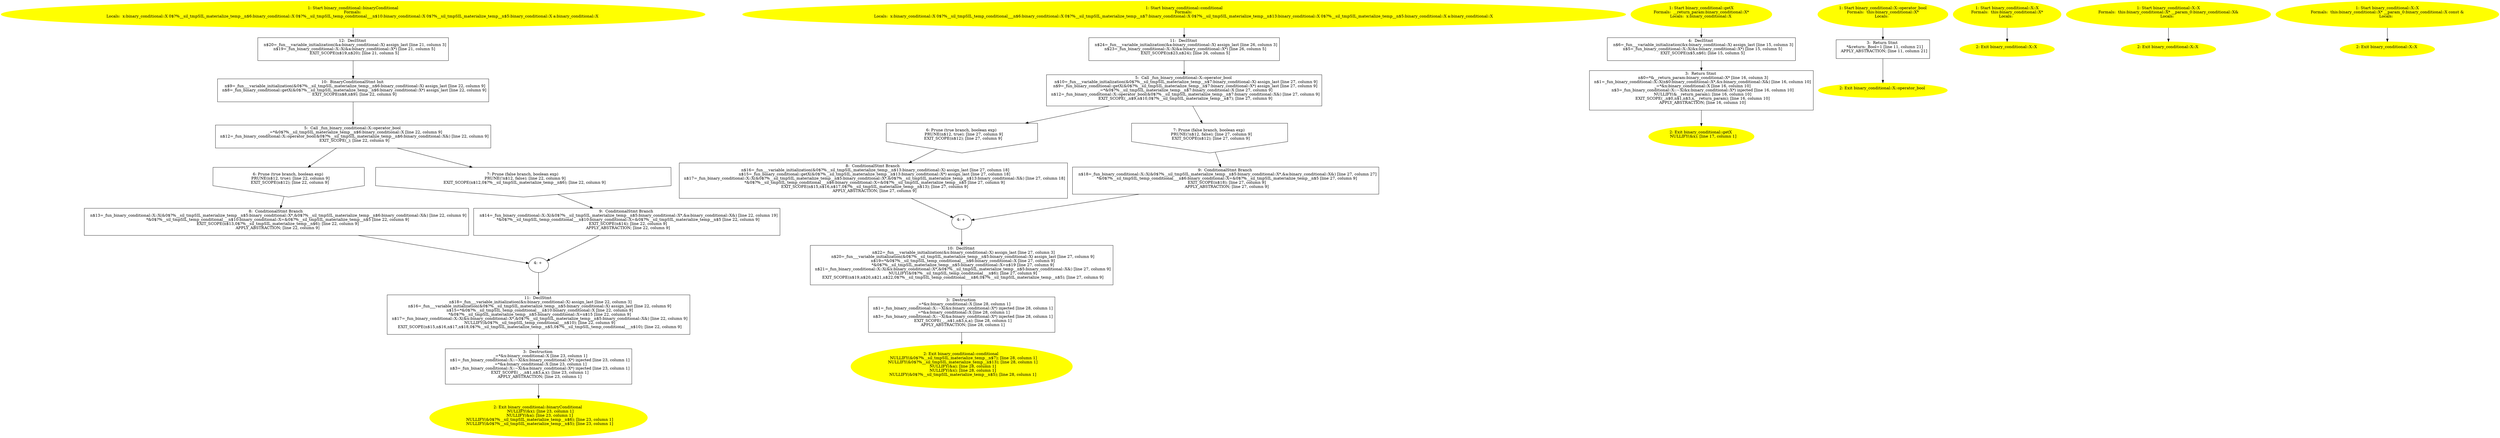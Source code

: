 /* @generated */
digraph cfg {
"binaryConditional#binary_conditional#15641211300815748363.a0f7e256e24b7117cb94c66e5aa27a30_1" [label="1: Start binary_conditional::binaryConditional\nFormals: \nLocals:  x:binary_conditional::X 0$?%__sil_tmpSIL_materialize_temp__n$6:binary_conditional::X 0$?%__sil_tmpSIL_temp_conditional___n$10:binary_conditional::X 0$?%__sil_tmpSIL_materialize_temp__n$5:binary_conditional::X a:binary_conditional::X \n  " color=yellow style=filled]
	

	 "binaryConditional#binary_conditional#15641211300815748363.a0f7e256e24b7117cb94c66e5aa27a30_1" -> "binaryConditional#binary_conditional#15641211300815748363.a0f7e256e24b7117cb94c66e5aa27a30_12" ;
"binaryConditional#binary_conditional#15641211300815748363.a0f7e256e24b7117cb94c66e5aa27a30_2" [label="2: Exit binary_conditional::binaryConditional \n   NULLIFY(&x); [line 23, column 1]\n  NULLIFY(&a); [line 23, column 1]\n  NULLIFY(&0$?%__sil_tmpSIL_materialize_temp__n$6); [line 23, column 1]\n  NULLIFY(&0$?%__sil_tmpSIL_materialize_temp__n$5); [line 23, column 1]\n " color=yellow style=filled]
	

"binaryConditional#binary_conditional#15641211300815748363.a0f7e256e24b7117cb94c66e5aa27a30_3" [label="3:  Destruction \n   _=*&x:binary_conditional::X [line 23, column 1]\n  n$1=_fun_binary_conditional::X::~X(&x:binary_conditional::X*) injected [line 23, column 1]\n  _=*&a:binary_conditional::X [line 23, column 1]\n  n$3=_fun_binary_conditional::X::~X(&a:binary_conditional::X*) injected [line 23, column 1]\n  EXIT_SCOPE(_,_,n$1,n$3,a,x); [line 23, column 1]\n  APPLY_ABSTRACTION; [line 23, column 1]\n " shape="box"]
	

	 "binaryConditional#binary_conditional#15641211300815748363.a0f7e256e24b7117cb94c66e5aa27a30_3" -> "binaryConditional#binary_conditional#15641211300815748363.a0f7e256e24b7117cb94c66e5aa27a30_2" ;
"binaryConditional#binary_conditional#15641211300815748363.a0f7e256e24b7117cb94c66e5aa27a30_4" [label="4: + \n  " ]
	

	 "binaryConditional#binary_conditional#15641211300815748363.a0f7e256e24b7117cb94c66e5aa27a30_4" -> "binaryConditional#binary_conditional#15641211300815748363.a0f7e256e24b7117cb94c66e5aa27a30_11" ;
"binaryConditional#binary_conditional#15641211300815748363.a0f7e256e24b7117cb94c66e5aa27a30_5" [label="5:  Call _fun_binary_conditional::X::operator_bool \n   _=*&0$?%__sil_tmpSIL_materialize_temp__n$6:binary_conditional::X [line 22, column 9]\n  n$12=_fun_binary_conditional::X::operator_bool(&0$?%__sil_tmpSIL_materialize_temp__n$6:binary_conditional::X&) [line 22, column 9]\n  EXIT_SCOPE(_); [line 22, column 9]\n " shape="box"]
	

	 "binaryConditional#binary_conditional#15641211300815748363.a0f7e256e24b7117cb94c66e5aa27a30_5" -> "binaryConditional#binary_conditional#15641211300815748363.a0f7e256e24b7117cb94c66e5aa27a30_6" ;
	 "binaryConditional#binary_conditional#15641211300815748363.a0f7e256e24b7117cb94c66e5aa27a30_5" -> "binaryConditional#binary_conditional#15641211300815748363.a0f7e256e24b7117cb94c66e5aa27a30_7" ;
"binaryConditional#binary_conditional#15641211300815748363.a0f7e256e24b7117cb94c66e5aa27a30_6" [label="6: Prune (true branch, boolean exp) \n   PRUNE(n$12, true); [line 22, column 9]\n  EXIT_SCOPE(n$12); [line 22, column 9]\n " shape="invhouse"]
	

	 "binaryConditional#binary_conditional#15641211300815748363.a0f7e256e24b7117cb94c66e5aa27a30_6" -> "binaryConditional#binary_conditional#15641211300815748363.a0f7e256e24b7117cb94c66e5aa27a30_8" ;
"binaryConditional#binary_conditional#15641211300815748363.a0f7e256e24b7117cb94c66e5aa27a30_7" [label="7: Prune (false branch, boolean exp) \n   PRUNE(!n$12, false); [line 22, column 9]\n  EXIT_SCOPE(n$12,0$?%__sil_tmpSIL_materialize_temp__n$6); [line 22, column 9]\n " shape="invhouse"]
	

	 "binaryConditional#binary_conditional#15641211300815748363.a0f7e256e24b7117cb94c66e5aa27a30_7" -> "binaryConditional#binary_conditional#15641211300815748363.a0f7e256e24b7117cb94c66e5aa27a30_9" ;
"binaryConditional#binary_conditional#15641211300815748363.a0f7e256e24b7117cb94c66e5aa27a30_8" [label="8:  ConditionalStmt Branch \n   n$13=_fun_binary_conditional::X::X(&0$?%__sil_tmpSIL_materialize_temp__n$5:binary_conditional::X*,&0$?%__sil_tmpSIL_materialize_temp__n$6:binary_conditional::X&) [line 22, column 9]\n  *&0$?%__sil_tmpSIL_temp_conditional___n$10:binary_conditional::X=&0$?%__sil_tmpSIL_materialize_temp__n$5 [line 22, column 9]\n  EXIT_SCOPE(n$13,0$?%__sil_tmpSIL_materialize_temp__n$6); [line 22, column 9]\n  APPLY_ABSTRACTION; [line 22, column 9]\n " shape="box"]
	

	 "binaryConditional#binary_conditional#15641211300815748363.a0f7e256e24b7117cb94c66e5aa27a30_8" -> "binaryConditional#binary_conditional#15641211300815748363.a0f7e256e24b7117cb94c66e5aa27a30_4" ;
"binaryConditional#binary_conditional#15641211300815748363.a0f7e256e24b7117cb94c66e5aa27a30_9" [label="9:  ConditionalStmt Branch \n   n$14=_fun_binary_conditional::X::X(&0$?%__sil_tmpSIL_materialize_temp__n$5:binary_conditional::X*,&a:binary_conditional::X&) [line 22, column 19]\n  *&0$?%__sil_tmpSIL_temp_conditional___n$10:binary_conditional::X=&0$?%__sil_tmpSIL_materialize_temp__n$5 [line 22, column 9]\n  EXIT_SCOPE(n$14); [line 22, column 9]\n  APPLY_ABSTRACTION; [line 22, column 9]\n " shape="box"]
	

	 "binaryConditional#binary_conditional#15641211300815748363.a0f7e256e24b7117cb94c66e5aa27a30_9" -> "binaryConditional#binary_conditional#15641211300815748363.a0f7e256e24b7117cb94c66e5aa27a30_4" ;
"binaryConditional#binary_conditional#15641211300815748363.a0f7e256e24b7117cb94c66e5aa27a30_10" [label="10:  BinaryConditionalStmt Init \n   n$9=_fun___variable_initialization(&0$?%__sil_tmpSIL_materialize_temp__n$6:binary_conditional::X) assign_last [line 22, column 9]\n  n$8=_fun_binary_conditional::getX(&0$?%__sil_tmpSIL_materialize_temp__n$6:binary_conditional::X*) assign_last [line 22, column 9]\n  EXIT_SCOPE(n$8,n$9); [line 22, column 9]\n " shape="box"]
	

	 "binaryConditional#binary_conditional#15641211300815748363.a0f7e256e24b7117cb94c66e5aa27a30_10" -> "binaryConditional#binary_conditional#15641211300815748363.a0f7e256e24b7117cb94c66e5aa27a30_5" ;
"binaryConditional#binary_conditional#15641211300815748363.a0f7e256e24b7117cb94c66e5aa27a30_11" [label="11:  DeclStmt \n   n$18=_fun___variable_initialization(&x:binary_conditional::X) assign_last [line 22, column 3]\n  n$16=_fun___variable_initialization(&0$?%__sil_tmpSIL_materialize_temp__n$5:binary_conditional::X) assign_last [line 22, column 9]\n  n$15=*&0$?%__sil_tmpSIL_temp_conditional___n$10:binary_conditional::X [line 22, column 9]\n  *&0$?%__sil_tmpSIL_materialize_temp__n$5:binary_conditional::X=n$15 [line 22, column 9]\n  n$17=_fun_binary_conditional::X::X(&x:binary_conditional::X*,&0$?%__sil_tmpSIL_materialize_temp__n$5:binary_conditional::X&) [line 22, column 9]\n  NULLIFY(&0$?%__sil_tmpSIL_temp_conditional___n$10); [line 22, column 9]\n  EXIT_SCOPE(n$15,n$16,n$17,n$18,0$?%__sil_tmpSIL_materialize_temp__n$5,0$?%__sil_tmpSIL_temp_conditional___n$10); [line 22, column 9]\n " shape="box"]
	

	 "binaryConditional#binary_conditional#15641211300815748363.a0f7e256e24b7117cb94c66e5aa27a30_11" -> "binaryConditional#binary_conditional#15641211300815748363.a0f7e256e24b7117cb94c66e5aa27a30_3" ;
"binaryConditional#binary_conditional#15641211300815748363.a0f7e256e24b7117cb94c66e5aa27a30_12" [label="12:  DeclStmt \n   n$20=_fun___variable_initialization(&a:binary_conditional::X) assign_last [line 21, column 3]\n  n$19=_fun_binary_conditional::X::X(&a:binary_conditional::X*) [line 21, column 5]\n  EXIT_SCOPE(n$19,n$20); [line 21, column 5]\n " shape="box"]
	

	 "binaryConditional#binary_conditional#15641211300815748363.a0f7e256e24b7117cb94c66e5aa27a30_12" -> "binaryConditional#binary_conditional#15641211300815748363.a0f7e256e24b7117cb94c66e5aa27a30_10" ;
"conditional#binary_conditional#4777209206611953450.41decaebdce6325bd31c1d47d4647c45_1" [label="1: Start binary_conditional::conditional\nFormals: \nLocals:  x:binary_conditional::X 0$?%__sil_tmpSIL_temp_conditional___n$6:binary_conditional::X 0$?%__sil_tmpSIL_materialize_temp__n$7:binary_conditional::X 0$?%__sil_tmpSIL_materialize_temp__n$13:binary_conditional::X 0$?%__sil_tmpSIL_materialize_temp__n$5:binary_conditional::X a:binary_conditional::X \n  " color=yellow style=filled]
	

	 "conditional#binary_conditional#4777209206611953450.41decaebdce6325bd31c1d47d4647c45_1" -> "conditional#binary_conditional#4777209206611953450.41decaebdce6325bd31c1d47d4647c45_11" ;
"conditional#binary_conditional#4777209206611953450.41decaebdce6325bd31c1d47d4647c45_2" [label="2: Exit binary_conditional::conditional \n   NULLIFY(&0$?%__sil_tmpSIL_materialize_temp__n$7); [line 28, column 1]\n  NULLIFY(&0$?%__sil_tmpSIL_materialize_temp__n$13); [line 28, column 1]\n  NULLIFY(&a); [line 28, column 1]\n  NULLIFY(&x); [line 28, column 1]\n  NULLIFY(&0$?%__sil_tmpSIL_materialize_temp__n$5); [line 28, column 1]\n " color=yellow style=filled]
	

"conditional#binary_conditional#4777209206611953450.41decaebdce6325bd31c1d47d4647c45_3" [label="3:  Destruction \n   _=*&x:binary_conditional::X [line 28, column 1]\n  n$1=_fun_binary_conditional::X::~X(&x:binary_conditional::X*) injected [line 28, column 1]\n  _=*&a:binary_conditional::X [line 28, column 1]\n  n$3=_fun_binary_conditional::X::~X(&a:binary_conditional::X*) injected [line 28, column 1]\n  EXIT_SCOPE(_,_,n$1,n$3,x,a); [line 28, column 1]\n  APPLY_ABSTRACTION; [line 28, column 1]\n " shape="box"]
	

	 "conditional#binary_conditional#4777209206611953450.41decaebdce6325bd31c1d47d4647c45_3" -> "conditional#binary_conditional#4777209206611953450.41decaebdce6325bd31c1d47d4647c45_2" ;
"conditional#binary_conditional#4777209206611953450.41decaebdce6325bd31c1d47d4647c45_4" [label="4: + \n  " ]
	

	 "conditional#binary_conditional#4777209206611953450.41decaebdce6325bd31c1d47d4647c45_4" -> "conditional#binary_conditional#4777209206611953450.41decaebdce6325bd31c1d47d4647c45_10" ;
"conditional#binary_conditional#4777209206611953450.41decaebdce6325bd31c1d47d4647c45_5" [label="5:  Call _fun_binary_conditional::X::operator_bool \n   n$10=_fun___variable_initialization(&0$?%__sil_tmpSIL_materialize_temp__n$7:binary_conditional::X) assign_last [line 27, column 9]\n  n$9=_fun_binary_conditional::getX(&0$?%__sil_tmpSIL_materialize_temp__n$7:binary_conditional::X*) assign_last [line 27, column 9]\n  _=*&0$?%__sil_tmpSIL_materialize_temp__n$7:binary_conditional::X [line 27, column 9]\n  n$12=_fun_binary_conditional::X::operator_bool(&0$?%__sil_tmpSIL_materialize_temp__n$7:binary_conditional::X&) [line 27, column 9]\n  EXIT_SCOPE(_,n$9,n$10,0$?%__sil_tmpSIL_materialize_temp__n$7); [line 27, column 9]\n " shape="box"]
	

	 "conditional#binary_conditional#4777209206611953450.41decaebdce6325bd31c1d47d4647c45_5" -> "conditional#binary_conditional#4777209206611953450.41decaebdce6325bd31c1d47d4647c45_6" ;
	 "conditional#binary_conditional#4777209206611953450.41decaebdce6325bd31c1d47d4647c45_5" -> "conditional#binary_conditional#4777209206611953450.41decaebdce6325bd31c1d47d4647c45_7" ;
"conditional#binary_conditional#4777209206611953450.41decaebdce6325bd31c1d47d4647c45_6" [label="6: Prune (true branch, boolean exp) \n   PRUNE(n$12, true); [line 27, column 9]\n  EXIT_SCOPE(n$12); [line 27, column 9]\n " shape="invhouse"]
	

	 "conditional#binary_conditional#4777209206611953450.41decaebdce6325bd31c1d47d4647c45_6" -> "conditional#binary_conditional#4777209206611953450.41decaebdce6325bd31c1d47d4647c45_8" ;
"conditional#binary_conditional#4777209206611953450.41decaebdce6325bd31c1d47d4647c45_7" [label="7: Prune (false branch, boolean exp) \n   PRUNE(!n$12, false); [line 27, column 9]\n  EXIT_SCOPE(n$12); [line 27, column 9]\n " shape="invhouse"]
	

	 "conditional#binary_conditional#4777209206611953450.41decaebdce6325bd31c1d47d4647c45_7" -> "conditional#binary_conditional#4777209206611953450.41decaebdce6325bd31c1d47d4647c45_9" ;
"conditional#binary_conditional#4777209206611953450.41decaebdce6325bd31c1d47d4647c45_8" [label="8:  ConditionalStmt Branch \n   n$16=_fun___variable_initialization(&0$?%__sil_tmpSIL_materialize_temp__n$13:binary_conditional::X) assign_last [line 27, column 18]\n  n$15=_fun_binary_conditional::getX(&0$?%__sil_tmpSIL_materialize_temp__n$13:binary_conditional::X*) assign_last [line 27, column 18]\n  n$17=_fun_binary_conditional::X::X(&0$?%__sil_tmpSIL_materialize_temp__n$5:binary_conditional::X*,&0$?%__sil_tmpSIL_materialize_temp__n$13:binary_conditional::X&) [line 27, column 18]\n  *&0$?%__sil_tmpSIL_temp_conditional___n$6:binary_conditional::X=&0$?%__sil_tmpSIL_materialize_temp__n$5 [line 27, column 9]\n  EXIT_SCOPE(n$15,n$16,n$17,0$?%__sil_tmpSIL_materialize_temp__n$13); [line 27, column 9]\n  APPLY_ABSTRACTION; [line 27, column 9]\n " shape="box"]
	

	 "conditional#binary_conditional#4777209206611953450.41decaebdce6325bd31c1d47d4647c45_8" -> "conditional#binary_conditional#4777209206611953450.41decaebdce6325bd31c1d47d4647c45_4" ;
"conditional#binary_conditional#4777209206611953450.41decaebdce6325bd31c1d47d4647c45_9" [label="9:  ConditionalStmt Branch \n   n$18=_fun_binary_conditional::X::X(&0$?%__sil_tmpSIL_materialize_temp__n$5:binary_conditional::X*,&a:binary_conditional::X&) [line 27, column 27]\n  *&0$?%__sil_tmpSIL_temp_conditional___n$6:binary_conditional::X=&0$?%__sil_tmpSIL_materialize_temp__n$5 [line 27, column 9]\n  EXIT_SCOPE(n$18); [line 27, column 9]\n  APPLY_ABSTRACTION; [line 27, column 9]\n " shape="box"]
	

	 "conditional#binary_conditional#4777209206611953450.41decaebdce6325bd31c1d47d4647c45_9" -> "conditional#binary_conditional#4777209206611953450.41decaebdce6325bd31c1d47d4647c45_4" ;
"conditional#binary_conditional#4777209206611953450.41decaebdce6325bd31c1d47d4647c45_10" [label="10:  DeclStmt \n   n$22=_fun___variable_initialization(&x:binary_conditional::X) assign_last [line 27, column 3]\n  n$20=_fun___variable_initialization(&0$?%__sil_tmpSIL_materialize_temp__n$5:binary_conditional::X) assign_last [line 27, column 9]\n  n$19=*&0$?%__sil_tmpSIL_temp_conditional___n$6:binary_conditional::X [line 27, column 9]\n  *&0$?%__sil_tmpSIL_materialize_temp__n$5:binary_conditional::X=n$19 [line 27, column 9]\n  n$21=_fun_binary_conditional::X::X(&x:binary_conditional::X*,&0$?%__sil_tmpSIL_materialize_temp__n$5:binary_conditional::X&) [line 27, column 9]\n  NULLIFY(&0$?%__sil_tmpSIL_temp_conditional___n$6); [line 27, column 9]\n  EXIT_SCOPE(n$19,n$20,n$21,n$22,0$?%__sil_tmpSIL_temp_conditional___n$6,0$?%__sil_tmpSIL_materialize_temp__n$5); [line 27, column 9]\n " shape="box"]
	

	 "conditional#binary_conditional#4777209206611953450.41decaebdce6325bd31c1d47d4647c45_10" -> "conditional#binary_conditional#4777209206611953450.41decaebdce6325bd31c1d47d4647c45_3" ;
"conditional#binary_conditional#4777209206611953450.41decaebdce6325bd31c1d47d4647c45_11" [label="11:  DeclStmt \n   n$24=_fun___variable_initialization(&a:binary_conditional::X) assign_last [line 26, column 3]\n  n$23=_fun_binary_conditional::X::X(&a:binary_conditional::X*) [line 26, column 5]\n  EXIT_SCOPE(n$23,n$24); [line 26, column 5]\n " shape="box"]
	

	 "conditional#binary_conditional#4777209206611953450.41decaebdce6325bd31c1d47d4647c45_11" -> "conditional#binary_conditional#4777209206611953450.41decaebdce6325bd31c1d47d4647c45_5" ;
"getX#binary_conditional(class binary_conditional::X)#7708042186122353096.8825a5a3afa327848f6dcf77ec0e3f60_1" [label="1: Start binary_conditional::getX\nFormals:  __return_param:binary_conditional::X*\nLocals:  x:binary_conditional::X \n  " color=yellow style=filled]
	

	 "getX#binary_conditional(class binary_conditional::X)#7708042186122353096.8825a5a3afa327848f6dcf77ec0e3f60_1" -> "getX#binary_conditional(class binary_conditional::X)#7708042186122353096.8825a5a3afa327848f6dcf77ec0e3f60_4" ;
"getX#binary_conditional(class binary_conditional::X)#7708042186122353096.8825a5a3afa327848f6dcf77ec0e3f60_2" [label="2: Exit binary_conditional::getX \n   NULLIFY(&x); [line 17, column 1]\n " color=yellow style=filled]
	

"getX#binary_conditional(class binary_conditional::X)#7708042186122353096.8825a5a3afa327848f6dcf77ec0e3f60_3" [label="3:  Return Stmt \n   n$0=*&__return_param:binary_conditional::X* [line 16, column 3]\n  n$1=_fun_binary_conditional::X::X(n$0:binary_conditional::X*,&x:binary_conditional::X&) [line 16, column 10]\n  _=*&x:binary_conditional::X [line 16, column 10]\n  n$3=_fun_binary_conditional::X::~X(&x:binary_conditional::X*) injected [line 16, column 10]\n  NULLIFY(&__return_param); [line 16, column 10]\n  EXIT_SCOPE(_,n$0,n$1,n$3,x,__return_param); [line 16, column 10]\n  APPLY_ABSTRACTION; [line 16, column 10]\n " shape="box"]
	

	 "getX#binary_conditional(class binary_conditional::X)#7708042186122353096.8825a5a3afa327848f6dcf77ec0e3f60_3" -> "getX#binary_conditional(class binary_conditional::X)#7708042186122353096.8825a5a3afa327848f6dcf77ec0e3f60_2" ;
"getX#binary_conditional(class binary_conditional::X)#7708042186122353096.8825a5a3afa327848f6dcf77ec0e3f60_4" [label="4:  DeclStmt \n   n$6=_fun___variable_initialization(&x:binary_conditional::X) assign_last [line 15, column 3]\n  n$5=_fun_binary_conditional::X::X(&x:binary_conditional::X*) [line 15, column 5]\n  EXIT_SCOPE(n$5,n$6); [line 15, column 5]\n " shape="box"]
	

	 "getX#binary_conditional(class binary_conditional::X)#7708042186122353096.8825a5a3afa327848f6dcf77ec0e3f60_4" -> "getX#binary_conditional(class binary_conditional::X)#7708042186122353096.8825a5a3afa327848f6dcf77ec0e3f60_3" ;
"operator_bool#X#binary_conditional#(663222161121279878).1074e20ff76c2575638dad4d7c1539a7_1" [label="1: Start binary_conditional::X::operator_bool\nFormals:  this:binary_conditional::X*\nLocals:  \n  " color=yellow style=filled]
	

	 "operator_bool#X#binary_conditional#(663222161121279878).1074e20ff76c2575638dad4d7c1539a7_1" -> "operator_bool#X#binary_conditional#(663222161121279878).1074e20ff76c2575638dad4d7c1539a7_3" ;
"operator_bool#X#binary_conditional#(663222161121279878).1074e20ff76c2575638dad4d7c1539a7_2" [label="2: Exit binary_conditional::X::operator_bool \n  " color=yellow style=filled]
	

"operator_bool#X#binary_conditional#(663222161121279878).1074e20ff76c2575638dad4d7c1539a7_3" [label="3:  Return Stmt \n   *&return:_Bool=1 [line 11, column 21]\n  APPLY_ABSTRACTION; [line 11, column 21]\n " shape="box"]
	

	 "operator_bool#X#binary_conditional#(663222161121279878).1074e20ff76c2575638dad4d7c1539a7_3" -> "operator_bool#X#binary_conditional#(663222161121279878).1074e20ff76c2575638dad4d7c1539a7_2" ;
"X#X#binary_conditional#{14263889156663411855|constexpr}.2259daea109ab4ed7cb747998c1a8b38_1" [label="1: Start binary_conditional::X::X\nFormals:  this:binary_conditional::X*\nLocals:  \n  " color=yellow style=filled]
	

	 "X#X#binary_conditional#{14263889156663411855|constexpr}.2259daea109ab4ed7cb747998c1a8b38_1" -> "X#X#binary_conditional#{14263889156663411855|constexpr}.2259daea109ab4ed7cb747998c1a8b38_2" ;
"X#X#binary_conditional#{14263889156663411855|constexpr}.2259daea109ab4ed7cb747998c1a8b38_2" [label="2: Exit binary_conditional::X::X \n  " color=yellow style=filled]
	

"X#X#binary_conditional#{984623546922473120|constexpr}.75245961304dd439037ceba4c9251935_1" [label="1: Start binary_conditional::X::X\nFormals:  this:binary_conditional::X* __param_0:binary_conditional::X&\nLocals:  \n  " color=yellow style=filled]
	

	 "X#X#binary_conditional#{984623546922473120|constexpr}.75245961304dd439037ceba4c9251935_1" -> "X#X#binary_conditional#{984623546922473120|constexpr}.75245961304dd439037ceba4c9251935_2" ;
"X#X#binary_conditional#{984623546922473120|constexpr}.75245961304dd439037ceba4c9251935_2" [label="2: Exit binary_conditional::X::X \n  " color=yellow style=filled]
	

"X#X#binary_conditional#{9863553346576066468|constexpr}.13550d5872419d596c3c38205883714d_1" [label="1: Start binary_conditional::X::X\nFormals:  this:binary_conditional::X* __param_0:binary_conditional::X const &\nLocals:  \n  " color=yellow style=filled]
	

	 "X#X#binary_conditional#{9863553346576066468|constexpr}.13550d5872419d596c3c38205883714d_1" -> "X#X#binary_conditional#{9863553346576066468|constexpr}.13550d5872419d596c3c38205883714d_2" ;
"X#X#binary_conditional#{9863553346576066468|constexpr}.13550d5872419d596c3c38205883714d_2" [label="2: Exit binary_conditional::X::X \n  " color=yellow style=filled]
	

}
